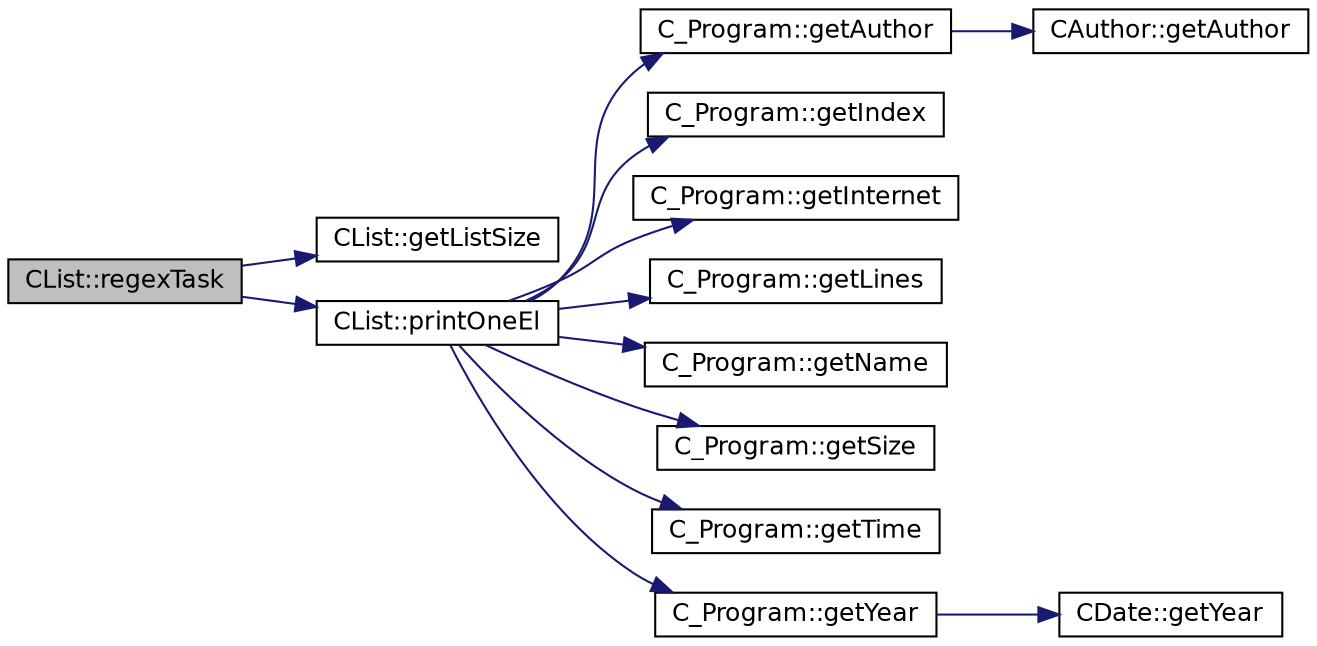 digraph "CList::regexTask"
{
 // LATEX_PDF_SIZE
  edge [fontname="Helvetica",fontsize="12",labelfontname="Helvetica",labelfontsize="12"];
  node [fontname="Helvetica",fontsize="12",shape=record];
  rankdir="LR";
  Node1 [label="CList::regexTask",height=0.2,width=0.4,color="black", fillcolor="grey75", style="filled", fontcolor="black",tooltip=" "];
  Node1 -> Node2 [color="midnightblue",fontsize="12",style="solid",fontname="Helvetica"];
  Node2 [label="CList::getListSize",height=0.2,width=0.4,color="black", fillcolor="white", style="filled",URL="$class_c_list.html#a8a5a711d30ef7a16260ef5d4041e95b5",tooltip=" "];
  Node1 -> Node3 [color="midnightblue",fontsize="12",style="solid",fontname="Helvetica"];
  Node3 [label="CList::printOneEl",height=0.2,width=0.4,color="black", fillcolor="white", style="filled",URL="$class_c_list.html#ab41616f89921a91b64f0bd4afc1c2115",tooltip=" "];
  Node3 -> Node4 [color="midnightblue",fontsize="12",style="solid",fontname="Helvetica"];
  Node4 [label="C_Program::getAuthor",height=0.2,width=0.4,color="black", fillcolor="white", style="filled",URL="$class_c___program.html#af7d01ee17677a85643fde2c9506b612c",tooltip=" "];
  Node4 -> Node5 [color="midnightblue",fontsize="12",style="solid",fontname="Helvetica"];
  Node5 [label="CAuthor::getAuthor",height=0.2,width=0.4,color="black", fillcolor="white", style="filled",URL="$class_c_author.html#a891a8c504fa138e9a83c49674190ad92",tooltip=" "];
  Node3 -> Node6 [color="midnightblue",fontsize="12",style="solid",fontname="Helvetica"];
  Node6 [label="C_Program::getIndex",height=0.2,width=0.4,color="black", fillcolor="white", style="filled",URL="$class_c___program.html#aa4b56d0ff0b46ff3455c557adc2722f6",tooltip=" "];
  Node3 -> Node7 [color="midnightblue",fontsize="12",style="solid",fontname="Helvetica"];
  Node7 [label="C_Program::getInternet",height=0.2,width=0.4,color="black", fillcolor="white", style="filled",URL="$class_c___program.html#ae8e9f4799817f31736f9e496cbca692f",tooltip=" "];
  Node3 -> Node8 [color="midnightblue",fontsize="12",style="solid",fontname="Helvetica"];
  Node8 [label="C_Program::getLines",height=0.2,width=0.4,color="black", fillcolor="white", style="filled",URL="$class_c___program.html#a4c4371f5d6a0da93321647a432caab9a",tooltip=" "];
  Node3 -> Node9 [color="midnightblue",fontsize="12",style="solid",fontname="Helvetica"];
  Node9 [label="C_Program::getName",height=0.2,width=0.4,color="black", fillcolor="white", style="filled",URL="$class_c___program.html#a3b4231c75132f78b63e10c5c63951b72",tooltip=" "];
  Node3 -> Node10 [color="midnightblue",fontsize="12",style="solid",fontname="Helvetica"];
  Node10 [label="C_Program::getSize",height=0.2,width=0.4,color="black", fillcolor="white", style="filled",URL="$class_c___program.html#a10d7c2efddfae0c80de6abd4fc41ac3c",tooltip=" "];
  Node3 -> Node11 [color="midnightblue",fontsize="12",style="solid",fontname="Helvetica"];
  Node11 [label="C_Program::getTime",height=0.2,width=0.4,color="black", fillcolor="white", style="filled",URL="$class_c___program.html#abccae9277a34642cbb5a52bafd1fca99",tooltip=" "];
  Node3 -> Node12 [color="midnightblue",fontsize="12",style="solid",fontname="Helvetica"];
  Node12 [label="C_Program::getYear",height=0.2,width=0.4,color="black", fillcolor="white", style="filled",URL="$class_c___program.html#a238a2fb27df21ca08a85aee0d61497d4",tooltip=" "];
  Node12 -> Node13 [color="midnightblue",fontsize="12",style="solid",fontname="Helvetica"];
  Node13 [label="CDate::getYear",height=0.2,width=0.4,color="black", fillcolor="white", style="filled",URL="$class_c_date.html#a33c54197a9cbf71d017fc12778fefc59",tooltip=" "];
}

